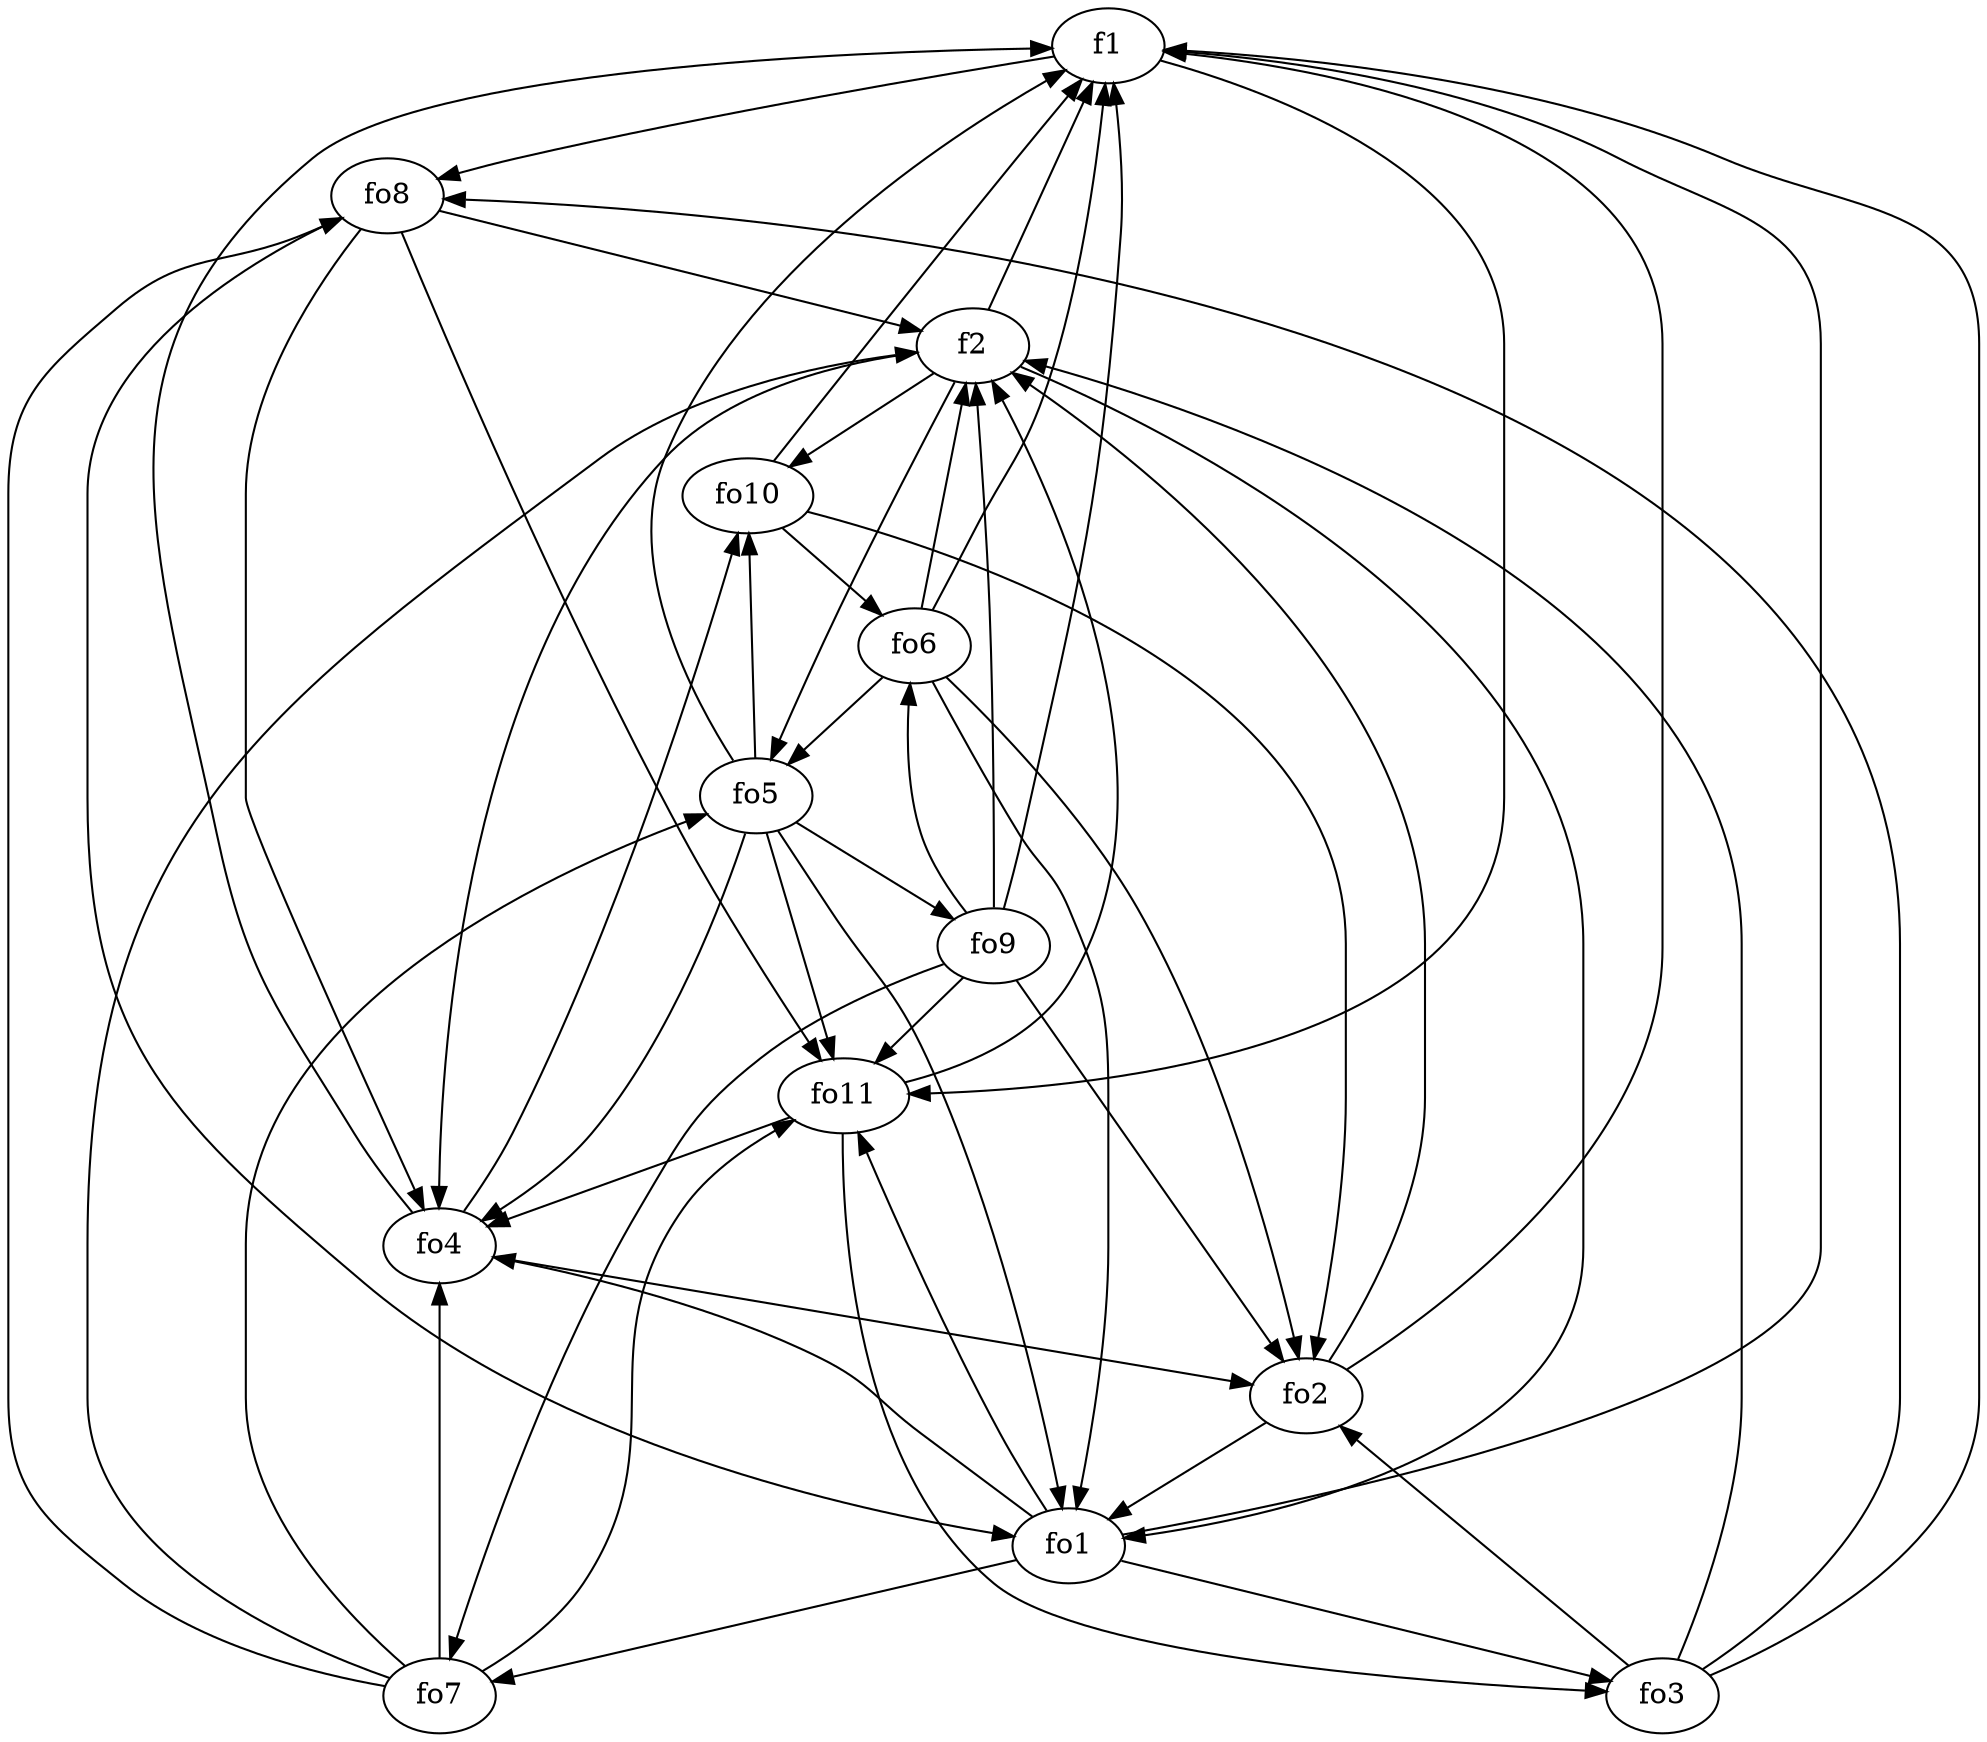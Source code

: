 strict digraph  {
f1;
f2;
fo1;
fo2;
fo3;
fo4;
fo5;
fo6;
fo7;
fo8;
fo9;
fo10;
fo11;
f1 -> fo8  [weight=2];
f1 -> fo11  [weight=2];
f2 -> f1  [weight=2];
f2 -> fo10  [weight=2];
f2 -> fo1  [weight=2];
f2 -> fo4  [weight=2];
f2 -> fo5  [weight=2];
fo1 -> f1  [weight=2];
fo1 -> fo3  [weight=2];
fo1 -> fo4  [weight=2];
fo1 -> fo11  [weight=2];
fo1 -> fo7  [weight=2];
fo2 -> f2  [weight=2];
fo2 -> fo1  [weight=2];
fo2 -> f1  [weight=2];
fo3 -> f2  [weight=2];
fo3 -> fo8  [weight=2];
fo3 -> f1  [weight=2];
fo3 -> fo2  [weight=2];
fo4 -> f1  [weight=2];
fo4 -> fo10  [weight=2];
fo4 -> fo2  [weight=2];
fo5 -> f1  [weight=2];
fo5 -> fo10  [weight=2];
fo5 -> fo4  [weight=2];
fo5 -> fo1  [weight=2];
fo5 -> fo9  [weight=2];
fo5 -> fo11  [weight=2];
fo6 -> f1  [weight=2];
fo6 -> fo5  [weight=2];
fo6 -> f2  [weight=2];
fo6 -> fo1  [weight=2];
fo6 -> fo2  [weight=2];
fo7 -> fo11  [weight=2];
fo7 -> fo8  [weight=2];
fo7 -> f2  [weight=2];
fo7 -> fo4  [weight=2];
fo7 -> fo5  [weight=2];
fo8 -> f2  [weight=2];
fo8 -> fo11  [weight=2];
fo8 -> fo4  [weight=2];
fo8 -> fo1  [weight=2];
fo9 -> fo7  [weight=2];
fo9 -> fo6  [weight=2];
fo9 -> f1  [weight=2];
fo9 -> f2  [weight=2];
fo9 -> fo11  [weight=2];
fo9 -> fo2  [weight=2];
fo10 -> fo2  [weight=2];
fo10 -> f1  [weight=2];
fo10 -> fo6  [weight=2];
fo11 -> f2  [weight=2];
fo11 -> fo3  [weight=2];
fo11 -> fo4  [weight=2];
}
